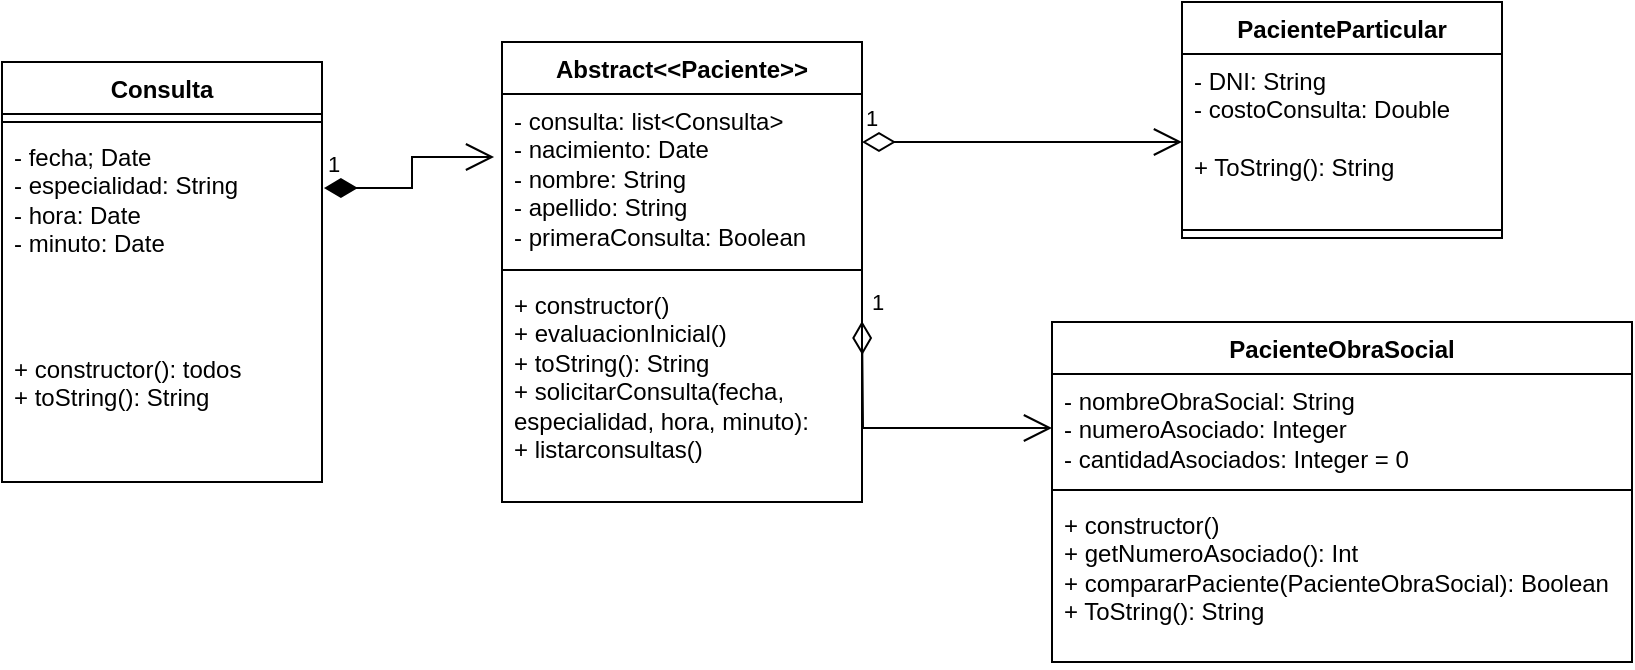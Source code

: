 <mxfile version="22.1.1" type="device">
  <diagram name="Page-1" id="ew-dvANSZyBn9Rx9L5-l">
    <mxGraphModel dx="1434" dy="779" grid="1" gridSize="10" guides="1" tooltips="1" connect="1" arrows="1" fold="1" page="1" pageScale="1" pageWidth="850" pageHeight="1100" math="0" shadow="0">
      <root>
        <mxCell id="0" />
        <mxCell id="1" parent="0" />
        <mxCell id="mxR7VmcUtrMVDYIFzpjA-1" value="Abstract&amp;lt;&amp;lt;Paciente&amp;gt;&amp;gt;" style="swimlane;fontStyle=1;align=center;verticalAlign=top;childLayout=stackLayout;horizontal=1;startSize=26;horizontalStack=0;resizeParent=1;resizeParentMax=0;resizeLast=0;collapsible=1;marginBottom=0;whiteSpace=wrap;html=1;" vertex="1" parent="1">
          <mxGeometry x="260" y="60" width="180" height="230" as="geometry" />
        </mxCell>
        <mxCell id="mxR7VmcUtrMVDYIFzpjA-2" value="- consulta: list&amp;lt;Consulta&amp;gt;&lt;br&gt;- nacimiento: Date&lt;br&gt;- nombre: String&lt;br&gt;- apellido: String&lt;br&gt;- primeraConsulta: Boolean" style="text;strokeColor=none;fillColor=none;align=left;verticalAlign=top;spacingLeft=4;spacingRight=4;overflow=hidden;rotatable=0;points=[[0,0.5],[1,0.5]];portConstraint=eastwest;whiteSpace=wrap;html=1;" vertex="1" parent="mxR7VmcUtrMVDYIFzpjA-1">
          <mxGeometry y="26" width="180" height="84" as="geometry" />
        </mxCell>
        <mxCell id="mxR7VmcUtrMVDYIFzpjA-3" value="" style="line;strokeWidth=1;fillColor=none;align=left;verticalAlign=middle;spacingTop=-1;spacingLeft=3;spacingRight=3;rotatable=0;labelPosition=right;points=[];portConstraint=eastwest;strokeColor=inherit;" vertex="1" parent="mxR7VmcUtrMVDYIFzpjA-1">
          <mxGeometry y="110" width="180" height="8" as="geometry" />
        </mxCell>
        <mxCell id="mxR7VmcUtrMVDYIFzpjA-4" value="+ constructor()&lt;br&gt;+ evaluacionInicial()&lt;br&gt;+ toString(): String&lt;br&gt;+ solicitarConsulta(fecha, especialidad, hora, minuto):&lt;br&gt;+ listarconsultas()" style="text;strokeColor=none;fillColor=none;align=left;verticalAlign=top;spacingLeft=4;spacingRight=4;overflow=hidden;rotatable=0;points=[[0,0.5],[1,0.5]];portConstraint=eastwest;whiteSpace=wrap;html=1;" vertex="1" parent="mxR7VmcUtrMVDYIFzpjA-1">
          <mxGeometry y="118" width="180" height="112" as="geometry" />
        </mxCell>
        <mxCell id="mxR7VmcUtrMVDYIFzpjA-5" value="Consulta" style="swimlane;fontStyle=1;align=center;verticalAlign=top;childLayout=stackLayout;horizontal=1;startSize=26;horizontalStack=0;resizeParent=1;resizeParentMax=0;resizeLast=0;collapsible=1;marginBottom=0;whiteSpace=wrap;html=1;" vertex="1" parent="1">
          <mxGeometry x="10" y="70" width="160" height="210" as="geometry" />
        </mxCell>
        <mxCell id="mxR7VmcUtrMVDYIFzpjA-7" value="" style="line;strokeWidth=1;fillColor=none;align=left;verticalAlign=middle;spacingTop=-1;spacingLeft=3;spacingRight=3;rotatable=0;labelPosition=right;points=[];portConstraint=eastwest;strokeColor=inherit;" vertex="1" parent="mxR7VmcUtrMVDYIFzpjA-5">
          <mxGeometry y="26" width="160" height="8" as="geometry" />
        </mxCell>
        <mxCell id="mxR7VmcUtrMVDYIFzpjA-6" value="- fecha; Date&lt;br&gt;- especialidad: String&lt;br&gt;- hora: Date&lt;br&gt;- minuto: Date" style="text;strokeColor=none;fillColor=none;align=left;verticalAlign=top;spacingLeft=4;spacingRight=4;overflow=hidden;rotatable=0;points=[[0,0.5],[1,0.5]];portConstraint=eastwest;whiteSpace=wrap;html=1;" vertex="1" parent="mxR7VmcUtrMVDYIFzpjA-5">
          <mxGeometry y="34" width="160" height="106" as="geometry" />
        </mxCell>
        <mxCell id="mxR7VmcUtrMVDYIFzpjA-8" value="+ constructor(): todos&lt;br&gt;+ toString(): String" style="text;strokeColor=none;fillColor=none;align=left;verticalAlign=top;spacingLeft=4;spacingRight=4;overflow=hidden;rotatable=0;points=[[0,0.5],[1,0.5]];portConstraint=eastwest;whiteSpace=wrap;html=1;" vertex="1" parent="mxR7VmcUtrMVDYIFzpjA-5">
          <mxGeometry y="140" width="160" height="70" as="geometry" />
        </mxCell>
        <mxCell id="mxR7VmcUtrMVDYIFzpjA-13" value="PacienteParticular" style="swimlane;fontStyle=1;align=center;verticalAlign=top;childLayout=stackLayout;horizontal=1;startSize=26;horizontalStack=0;resizeParent=1;resizeParentMax=0;resizeLast=0;collapsible=1;marginBottom=0;whiteSpace=wrap;html=1;" vertex="1" parent="1">
          <mxGeometry x="600" y="40" width="160" height="118" as="geometry" />
        </mxCell>
        <mxCell id="mxR7VmcUtrMVDYIFzpjA-14" value="- DNI: String&lt;br&gt;- costoConsulta: Double&lt;br&gt;&lt;br&gt;+ ToString(): String" style="text;strokeColor=none;fillColor=none;align=left;verticalAlign=top;spacingLeft=4;spacingRight=4;overflow=hidden;rotatable=0;points=[[0,0.5],[1,0.5]];portConstraint=eastwest;whiteSpace=wrap;html=1;" vertex="1" parent="mxR7VmcUtrMVDYIFzpjA-13">
          <mxGeometry y="26" width="160" height="84" as="geometry" />
        </mxCell>
        <mxCell id="mxR7VmcUtrMVDYIFzpjA-15" value="" style="line;strokeWidth=1;fillColor=none;align=left;verticalAlign=middle;spacingTop=-1;spacingLeft=3;spacingRight=3;rotatable=0;labelPosition=right;points=[];portConstraint=eastwest;strokeColor=inherit;" vertex="1" parent="mxR7VmcUtrMVDYIFzpjA-13">
          <mxGeometry y="110" width="160" height="8" as="geometry" />
        </mxCell>
        <mxCell id="mxR7VmcUtrMVDYIFzpjA-17" value="PacienteObraSocial" style="swimlane;fontStyle=1;align=center;verticalAlign=top;childLayout=stackLayout;horizontal=1;startSize=26;horizontalStack=0;resizeParent=1;resizeParentMax=0;resizeLast=0;collapsible=1;marginBottom=0;whiteSpace=wrap;html=1;" vertex="1" parent="1">
          <mxGeometry x="535" y="200" width="290" height="170" as="geometry" />
        </mxCell>
        <mxCell id="mxR7VmcUtrMVDYIFzpjA-18" value="- nombreObraSocial: String&lt;br&gt;- numeroAsociado: Integer&lt;br&gt;- cantidadAsociados: Integer = 0" style="text;strokeColor=none;fillColor=none;align=left;verticalAlign=top;spacingLeft=4;spacingRight=4;overflow=hidden;rotatable=0;points=[[0,0.5],[1,0.5]];portConstraint=eastwest;whiteSpace=wrap;html=1;" vertex="1" parent="mxR7VmcUtrMVDYIFzpjA-17">
          <mxGeometry y="26" width="290" height="54" as="geometry" />
        </mxCell>
        <mxCell id="mxR7VmcUtrMVDYIFzpjA-19" value="" style="line;strokeWidth=1;fillColor=none;align=left;verticalAlign=middle;spacingTop=-1;spacingLeft=3;spacingRight=3;rotatable=0;labelPosition=right;points=[];portConstraint=eastwest;strokeColor=inherit;" vertex="1" parent="mxR7VmcUtrMVDYIFzpjA-17">
          <mxGeometry y="80" width="290" height="8" as="geometry" />
        </mxCell>
        <mxCell id="mxR7VmcUtrMVDYIFzpjA-20" value="+ constructor()&lt;br&gt;+ getNumeroAsociado(): Int&lt;br&gt;+ compararPaciente(PacienteObraSocial): Boolean&lt;br&gt;+ ToString(): String" style="text;strokeColor=none;fillColor=none;align=left;verticalAlign=top;spacingLeft=4;spacingRight=4;overflow=hidden;rotatable=0;points=[[0,0.5],[1,0.5]];portConstraint=eastwest;whiteSpace=wrap;html=1;" vertex="1" parent="mxR7VmcUtrMVDYIFzpjA-17">
          <mxGeometry y="88" width="290" height="82" as="geometry" />
        </mxCell>
        <mxCell id="mxR7VmcUtrMVDYIFzpjA-21" value="1" style="endArrow=open;html=1;endSize=12;startArrow=diamondThin;startSize=14;startFill=1;edgeStyle=orthogonalEdgeStyle;align=left;verticalAlign=bottom;rounded=0;entryX=-0.022;entryY=0.375;entryDx=0;entryDy=0;entryPerimeter=0;exitX=1.006;exitY=0.274;exitDx=0;exitDy=0;exitPerimeter=0;" edge="1" parent="1" source="mxR7VmcUtrMVDYIFzpjA-6" target="mxR7VmcUtrMVDYIFzpjA-2">
          <mxGeometry x="-1" y="3" relative="1" as="geometry">
            <mxPoint x="180" y="140" as="sourcePoint" />
            <mxPoint x="250" y="140" as="targetPoint" />
          </mxGeometry>
        </mxCell>
        <mxCell id="mxR7VmcUtrMVDYIFzpjA-23" value="1" style="endArrow=open;html=1;endSize=12;startArrow=diamondThin;startSize=14;startFill=0;edgeStyle=orthogonalEdgeStyle;align=left;verticalAlign=bottom;rounded=0;entryX=0;entryY=0.5;entryDx=0;entryDy=0;" edge="1" parent="1" target="mxR7VmcUtrMVDYIFzpjA-18">
          <mxGeometry x="-1" y="3" relative="1" as="geometry">
            <mxPoint x="440" y="199.5" as="sourcePoint" />
            <mxPoint x="520" y="200" as="targetPoint" />
          </mxGeometry>
        </mxCell>
        <mxCell id="mxR7VmcUtrMVDYIFzpjA-22" value="1" style="endArrow=open;html=1;endSize=12;startArrow=diamondThin;startSize=14;startFill=0;edgeStyle=orthogonalEdgeStyle;align=left;verticalAlign=bottom;rounded=0;" edge="1" parent="1">
          <mxGeometry x="-1" y="3" relative="1" as="geometry">
            <mxPoint x="440" y="110" as="sourcePoint" />
            <mxPoint x="600" y="110" as="targetPoint" />
          </mxGeometry>
        </mxCell>
      </root>
    </mxGraphModel>
  </diagram>
</mxfile>

